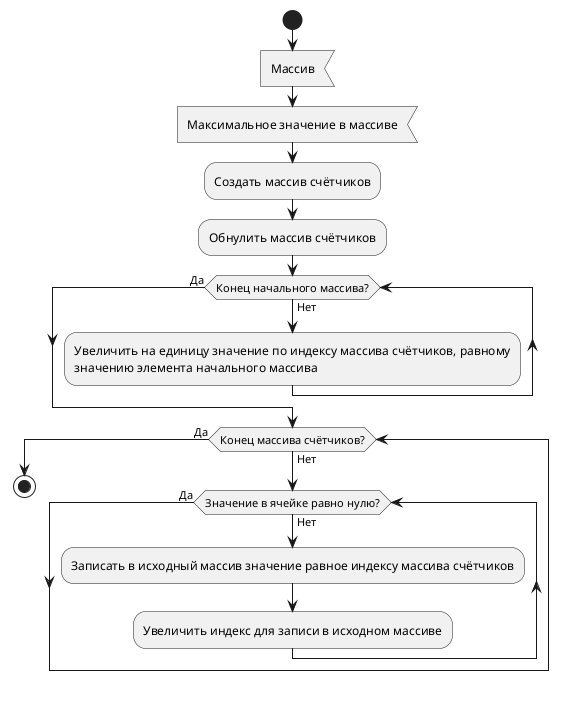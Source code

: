 ﻿@startuml
start
    :Массив<
    :Максимальное значение в массиве<
    :Создать массив счётчиков;
    :Обнулить массив счётчиков;

    while (Конец начального массива?) is (Нет)
            :Увеличить на единицу значение по индексу массива счётчиков, равному\nзначению элемента начального массива;
    endwhile (Да)
    
    while (Конец массива счётчиков?) is (Нет)
        while (Значение в ячейке равно нулю?) is (Нет)
			:Записать в исходный массив значение равное индексу массива счётчиков;
			:Увеличить индекс для записи в исходном массиве;
        endwhile (Да)
    endwhile (Да)
stop
@enduml
